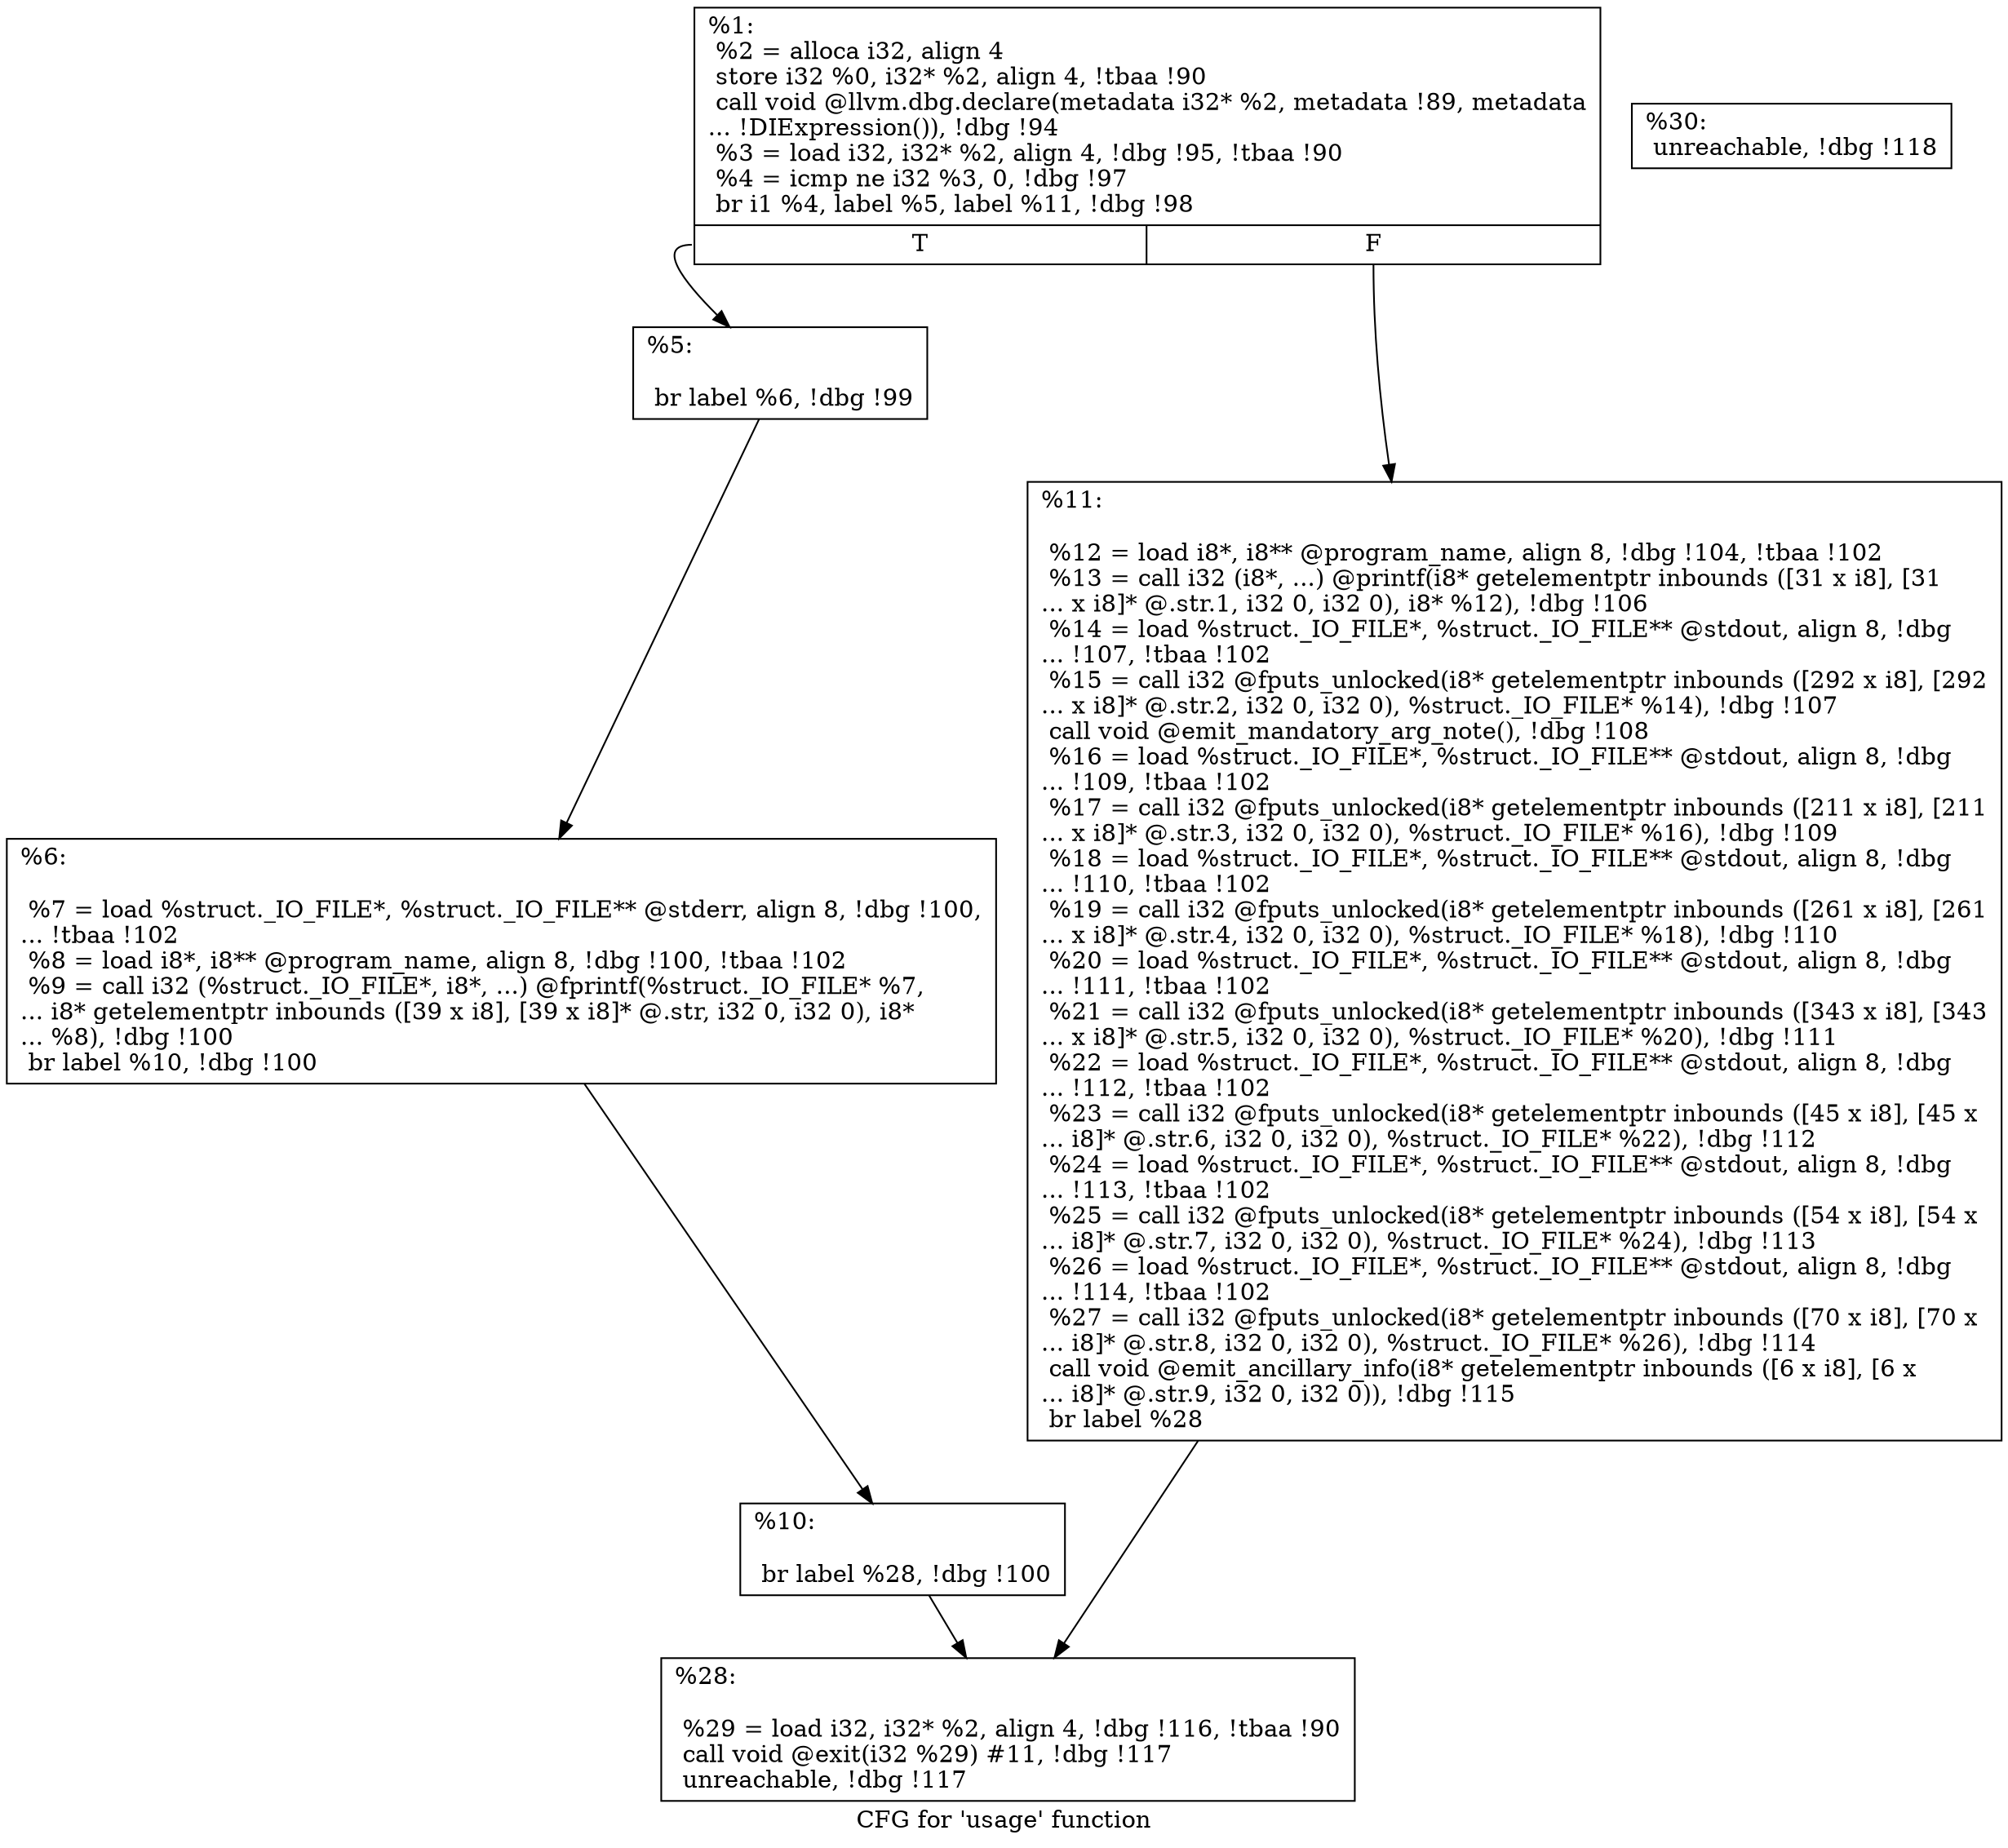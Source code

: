 digraph "CFG for 'usage' function" {
	label="CFG for 'usage' function";

	Node0x22d2710 [shape=record,label="{%1:\l  %2 = alloca i32, align 4\l  store i32 %0, i32* %2, align 4, !tbaa !90\l  call void @llvm.dbg.declare(metadata i32* %2, metadata !89, metadata\l... !DIExpression()), !dbg !94\l  %3 = load i32, i32* %2, align 4, !dbg !95, !tbaa !90\l  %4 = icmp ne i32 %3, 0, !dbg !97\l  br i1 %4, label %5, label %11, !dbg !98\l|{<s0>T|<s1>F}}"];
	Node0x22d2710:s0 -> Node0x22e6b40;
	Node0x22d2710:s1 -> Node0x22e6c30;
	Node0x22e6b40 [shape=record,label="{%5:\l\l  br label %6, !dbg !99\l}"];
	Node0x22e6b40 -> Node0x22e6b90;
	Node0x22e6b90 [shape=record,label="{%6:\l\l  %7 = load %struct._IO_FILE*, %struct._IO_FILE** @stderr, align 8, !dbg !100,\l... !tbaa !102\l  %8 = load i8*, i8** @program_name, align 8, !dbg !100, !tbaa !102\l  %9 = call i32 (%struct._IO_FILE*, i8*, ...) @fprintf(%struct._IO_FILE* %7,\l... i8* getelementptr inbounds ([39 x i8], [39 x i8]* @.str, i32 0, i32 0), i8*\l... %8), !dbg !100\l  br label %10, !dbg !100\l}"];
	Node0x22e6b90 -> Node0x22e6be0;
	Node0x22e6be0 [shape=record,label="{%10:\l\l  br label %28, !dbg !100\l}"];
	Node0x22e6be0 -> Node0x22e6c80;
	Node0x22e6c30 [shape=record,label="{%11:\l\l  %12 = load i8*, i8** @program_name, align 8, !dbg !104, !tbaa !102\l  %13 = call i32 (i8*, ...) @printf(i8* getelementptr inbounds ([31 x i8], [31\l... x i8]* @.str.1, i32 0, i32 0), i8* %12), !dbg !106\l  %14 = load %struct._IO_FILE*, %struct._IO_FILE** @stdout, align 8, !dbg\l... !107, !tbaa !102\l  %15 = call i32 @fputs_unlocked(i8* getelementptr inbounds ([292 x i8], [292\l... x i8]* @.str.2, i32 0, i32 0), %struct._IO_FILE* %14), !dbg !107\l  call void @emit_mandatory_arg_note(), !dbg !108\l  %16 = load %struct._IO_FILE*, %struct._IO_FILE** @stdout, align 8, !dbg\l... !109, !tbaa !102\l  %17 = call i32 @fputs_unlocked(i8* getelementptr inbounds ([211 x i8], [211\l... x i8]* @.str.3, i32 0, i32 0), %struct._IO_FILE* %16), !dbg !109\l  %18 = load %struct._IO_FILE*, %struct._IO_FILE** @stdout, align 8, !dbg\l... !110, !tbaa !102\l  %19 = call i32 @fputs_unlocked(i8* getelementptr inbounds ([261 x i8], [261\l... x i8]* @.str.4, i32 0, i32 0), %struct._IO_FILE* %18), !dbg !110\l  %20 = load %struct._IO_FILE*, %struct._IO_FILE** @stdout, align 8, !dbg\l... !111, !tbaa !102\l  %21 = call i32 @fputs_unlocked(i8* getelementptr inbounds ([343 x i8], [343\l... x i8]* @.str.5, i32 0, i32 0), %struct._IO_FILE* %20), !dbg !111\l  %22 = load %struct._IO_FILE*, %struct._IO_FILE** @stdout, align 8, !dbg\l... !112, !tbaa !102\l  %23 = call i32 @fputs_unlocked(i8* getelementptr inbounds ([45 x i8], [45 x\l... i8]* @.str.6, i32 0, i32 0), %struct._IO_FILE* %22), !dbg !112\l  %24 = load %struct._IO_FILE*, %struct._IO_FILE** @stdout, align 8, !dbg\l... !113, !tbaa !102\l  %25 = call i32 @fputs_unlocked(i8* getelementptr inbounds ([54 x i8], [54 x\l... i8]* @.str.7, i32 0, i32 0), %struct._IO_FILE* %24), !dbg !113\l  %26 = load %struct._IO_FILE*, %struct._IO_FILE** @stdout, align 8, !dbg\l... !114, !tbaa !102\l  %27 = call i32 @fputs_unlocked(i8* getelementptr inbounds ([70 x i8], [70 x\l... i8]* @.str.8, i32 0, i32 0), %struct._IO_FILE* %26), !dbg !114\l  call void @emit_ancillary_info(i8* getelementptr inbounds ([6 x i8], [6 x\l... i8]* @.str.9, i32 0, i32 0)), !dbg !115\l  br label %28\l}"];
	Node0x22e6c30 -> Node0x22e6c80;
	Node0x22e6c80 [shape=record,label="{%28:\l\l  %29 = load i32, i32* %2, align 4, !dbg !116, !tbaa !90\l  call void @exit(i32 %29) #11, !dbg !117\l  unreachable, !dbg !117\l}"];
	Node0x22e6cd0 [shape=record,label="{%30:                                                  \l  unreachable, !dbg !118\l}"];
}
